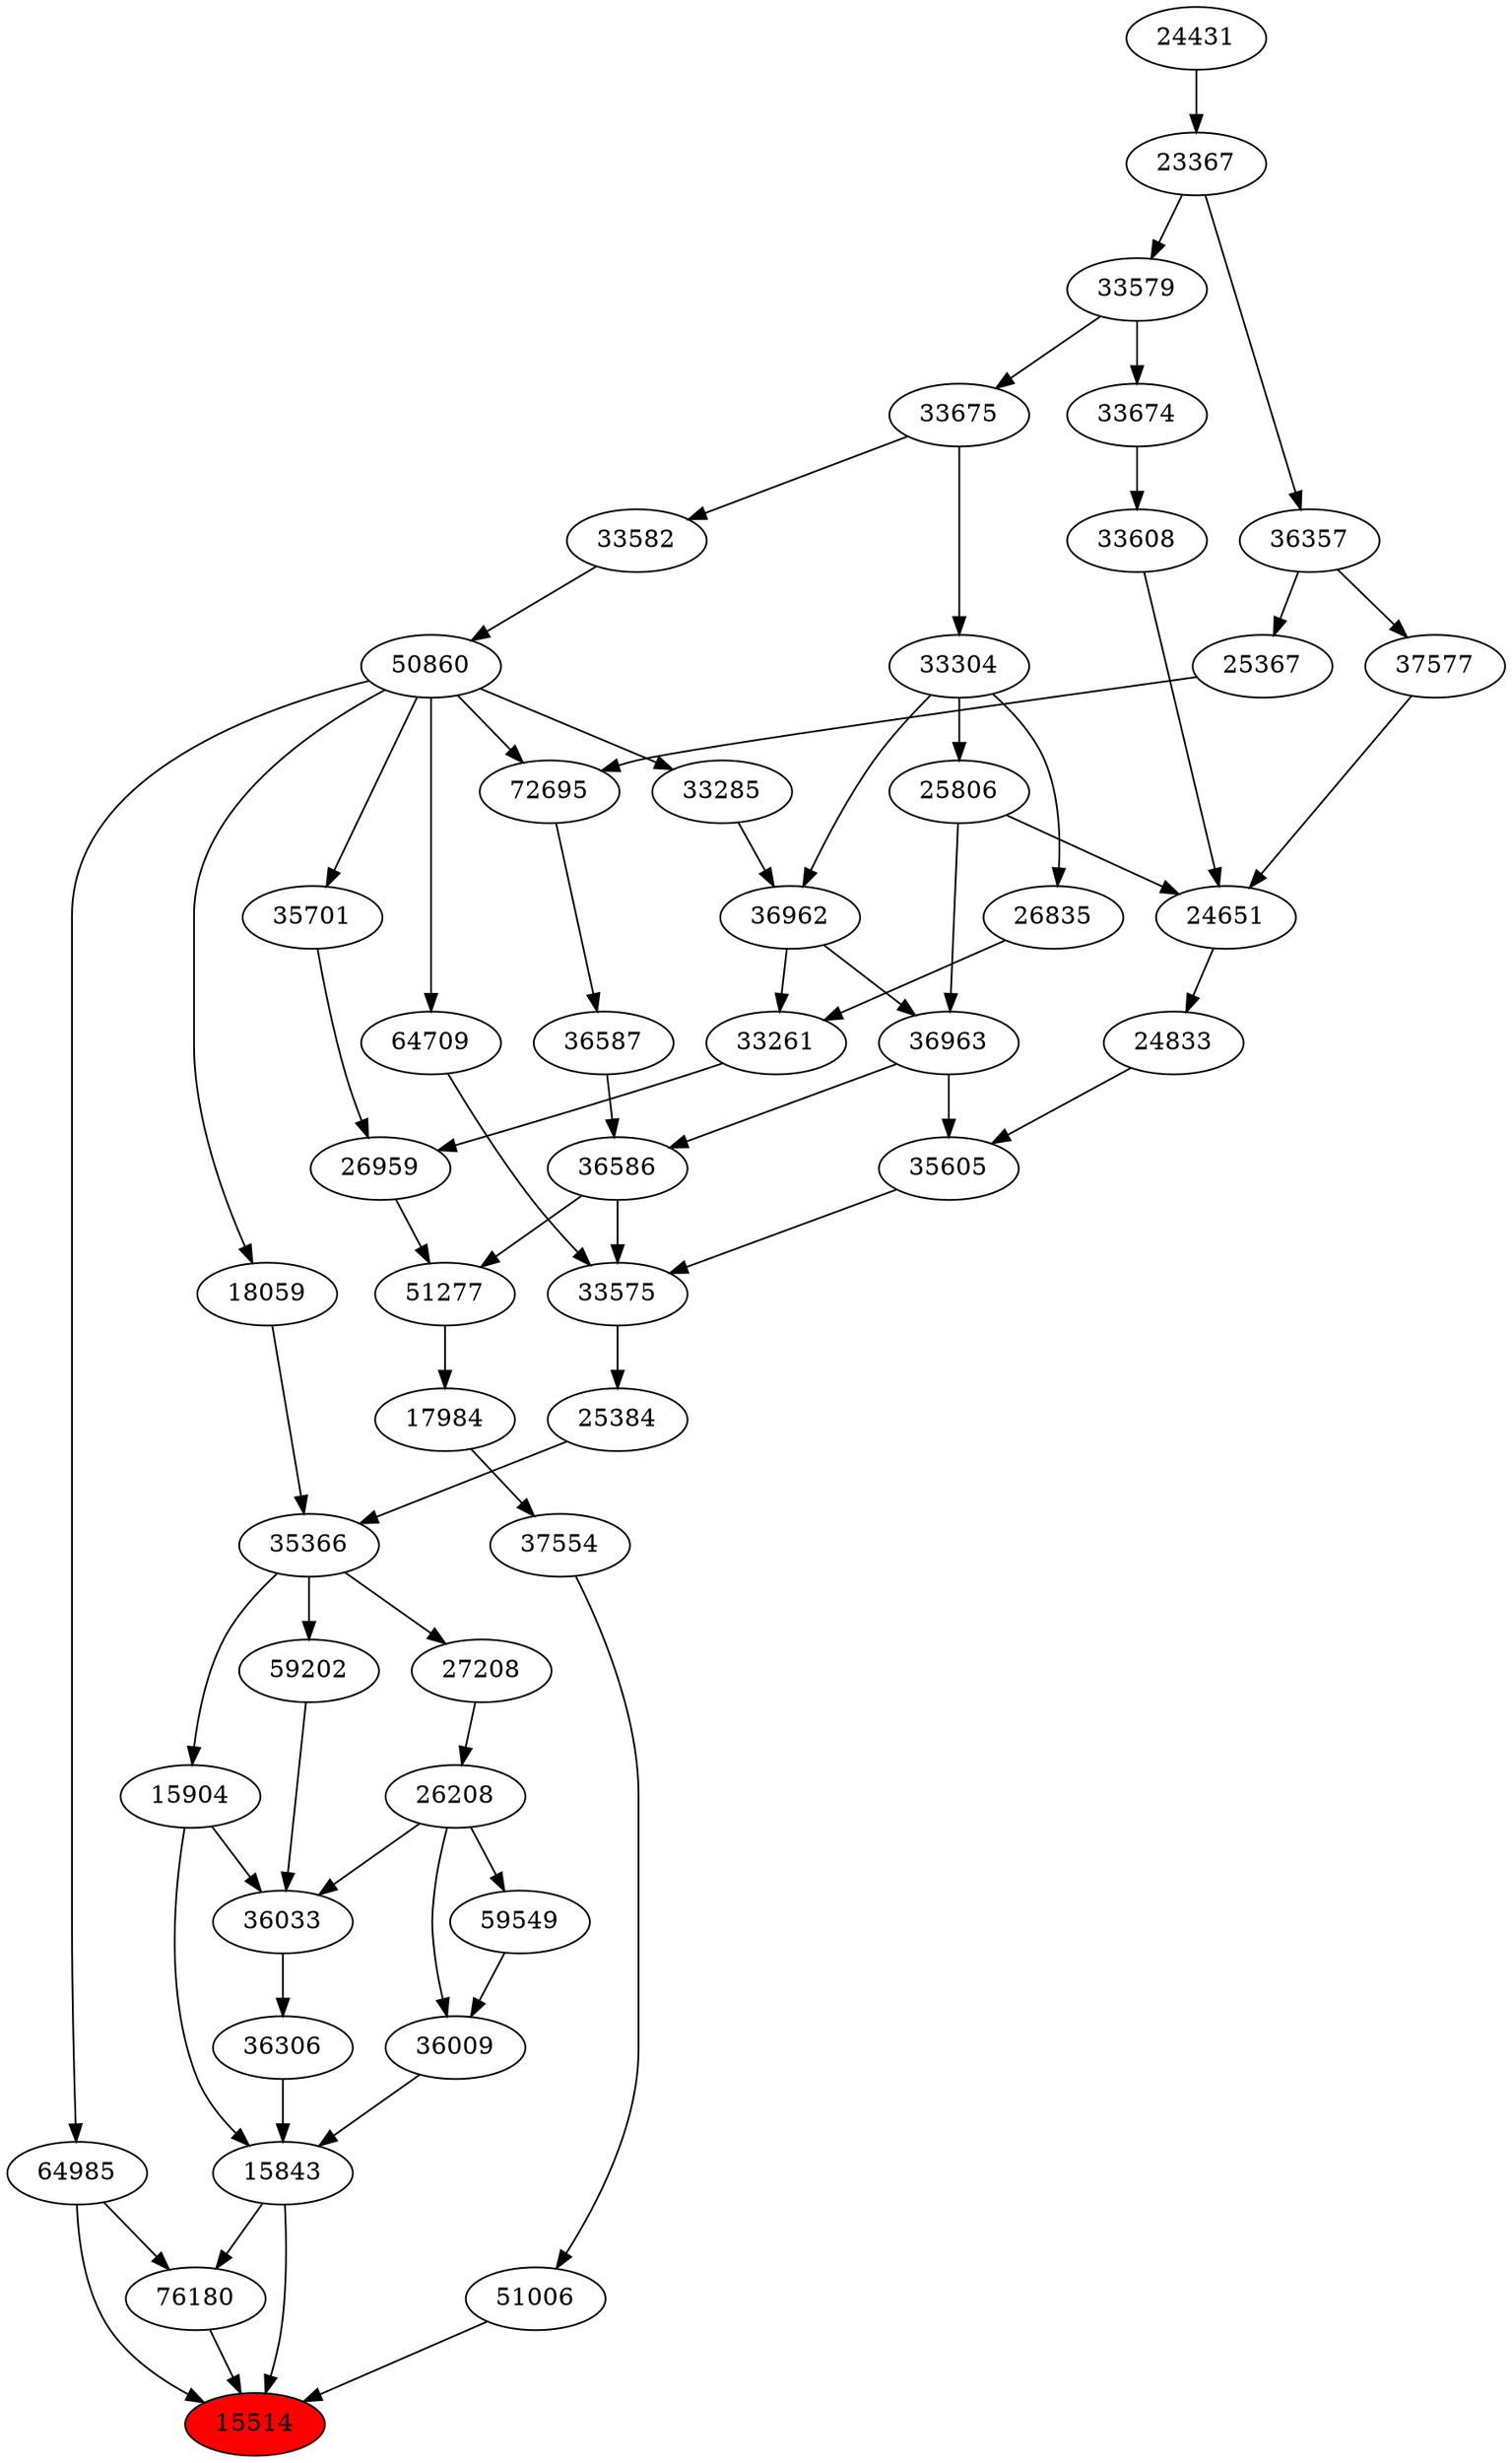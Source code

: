 strict digraph{ 
15514 [label="15514" fillcolor=red style=filled]
51006 -> 15514
76180 -> 15514
64985 -> 15514
15843 -> 15514
51006 [label="51006"]
37554 -> 51006
76180 [label="76180"]
64985 -> 76180
15843 -> 76180
64985 [label="64985"]
50860 -> 64985
15843 [label="15843"]
36306 -> 15843
36009 -> 15843
15904 -> 15843
37554 [label="37554"]
17984 -> 37554
50860 [label="50860"]
33582 -> 50860
36306 [label="36306"]
36033 -> 36306
36009 [label="36009"]
26208 -> 36009
59549 -> 36009
15904 [label="15904"]
35366 -> 15904
17984 [label="17984"]
51277 -> 17984
33582 [label="33582"]
33675 -> 33582
36033 [label="36033"]
26208 -> 36033
59202 -> 36033
15904 -> 36033
26208 [label="26208"]
27208 -> 26208
59549 [label="59549"]
26208 -> 59549
35366 [label="35366"]
25384 -> 35366
18059 -> 35366
51277 [label="51277"]
36586 -> 51277
26959 -> 51277
33675 [label="33675"]
33579 -> 33675
59202 [label="59202"]
35366 -> 59202
27208 [label="27208"]
35366 -> 27208
25384 [label="25384"]
33575 -> 25384
18059 [label="18059"]
50860 -> 18059
36586 [label="36586"]
36587 -> 36586
36963 -> 36586
26959 [label="26959"]
35701 -> 26959
33261 -> 26959
33579 [label="33579"]
23367 -> 33579
33575 [label="33575"]
36586 -> 33575
35605 -> 33575
64709 -> 33575
36587 [label="36587"]
72695 -> 36587
36963 [label="36963"]
36962 -> 36963
25806 -> 36963
35701 [label="35701"]
50860 -> 35701
33261 [label="33261"]
36962 -> 33261
26835 -> 33261
23367 [label="23367"]
24431 -> 23367
35605 [label="35605"]
24833 -> 35605
36963 -> 35605
64709 [label="64709"]
50860 -> 64709
72695 [label="72695"]
50860 -> 72695
25367 -> 72695
36962 [label="36962"]
33285 -> 36962
33304 -> 36962
25806 [label="25806"]
33304 -> 25806
26835 [label="26835"]
33304 -> 26835
24431 [label="24431"]
24833 [label="24833"]
24651 -> 24833
25367 [label="25367"]
36357 -> 25367
33285 [label="33285"]
50860 -> 33285
33304 [label="33304"]
33675 -> 33304
24651 [label="24651"]
25806 -> 24651
33608 -> 24651
37577 -> 24651
36357 [label="36357"]
23367 -> 36357
33608 [label="33608"]
33674 -> 33608
37577 [label="37577"]
36357 -> 37577
33674 [label="33674"]
33579 -> 33674
}